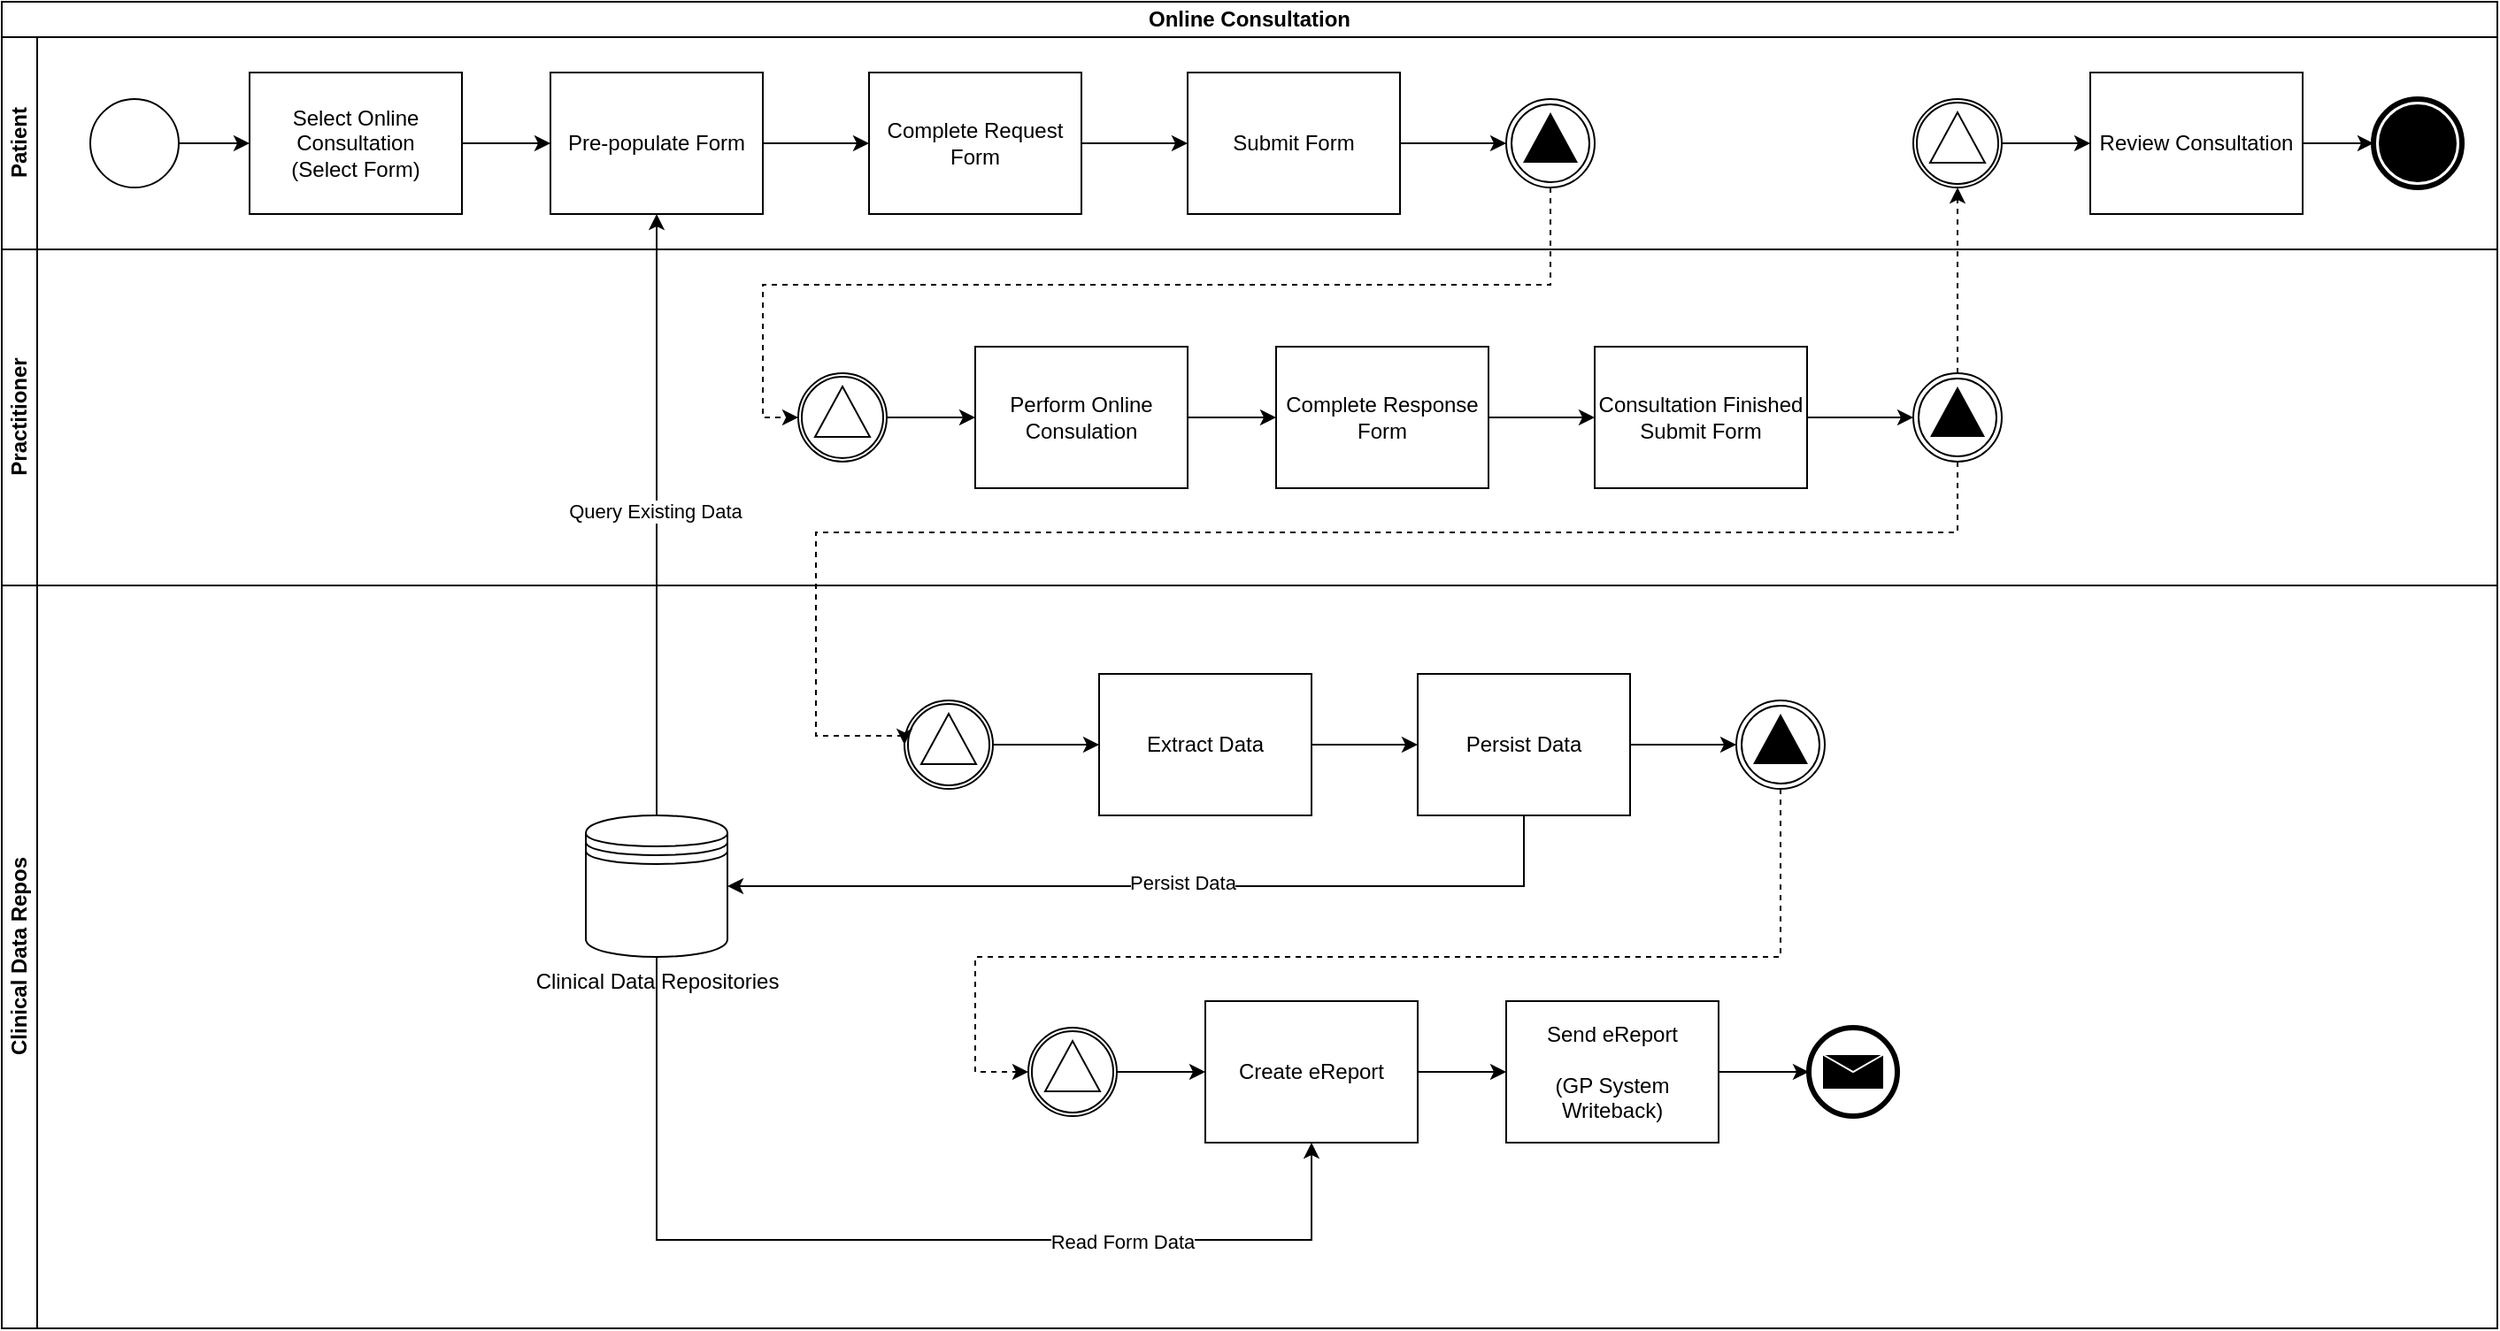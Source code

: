<mxfile version="26.0.16">
  <diagram name="Page-1" id="VNtHVa_nBxqI6XxGFiw2">
    <mxGraphModel grid="1" page="1" gridSize="10" guides="1" tooltips="1" connect="1" arrows="1" fold="1" pageScale="1" pageWidth="827" pageHeight="1169" math="0" shadow="0">
      <root>
        <mxCell id="0" />
        <mxCell id="1" parent="0" />
        <mxCell id="HTADRDToEBWl2uzCXdgg-1" value="Online Consultation" style="swimlane;html=1;childLayout=stackLayout;resizeParent=1;resizeParentMax=0;horizontal=1;startSize=20;horizontalStack=0;whiteSpace=wrap;" vertex="1" parent="1">
          <mxGeometry x="170" y="70" width="1410" height="750" as="geometry" />
        </mxCell>
        <mxCell id="HTADRDToEBWl2uzCXdgg-2" value="Patient" style="swimlane;html=1;startSize=20;horizontal=0;" vertex="1" parent="HTADRDToEBWl2uzCXdgg-1">
          <mxGeometry y="20" width="1410" height="120" as="geometry" />
        </mxCell>
        <mxCell id="HTADRDToEBWl2uzCXdgg-7" style="edgeStyle=orthogonalEdgeStyle;rounded=0;orthogonalLoop=1;jettySize=auto;html=1;" edge="1" parent="HTADRDToEBWl2uzCXdgg-2" source="HTADRDToEBWl2uzCXdgg-5" target="HTADRDToEBWl2uzCXdgg-6">
          <mxGeometry relative="1" as="geometry" />
        </mxCell>
        <mxCell id="HTADRDToEBWl2uzCXdgg-5" value="" style="points=[[0.145,0.145,0],[0.5,0,0],[0.855,0.145,0],[1,0.5,0],[0.855,0.855,0],[0.5,1,0],[0.145,0.855,0],[0,0.5,0]];shape=mxgraph.bpmn.event;html=1;verticalLabelPosition=bottom;labelBackgroundColor=#ffffff;verticalAlign=top;align=center;perimeter=ellipsePerimeter;outlineConnect=0;aspect=fixed;outline=standard;symbol=general;" vertex="1" parent="HTADRDToEBWl2uzCXdgg-2">
          <mxGeometry x="50" y="35" width="50" height="50" as="geometry" />
        </mxCell>
        <mxCell id="HTADRDToEBWl2uzCXdgg-6" value="Select Online Consultation&lt;br&gt;(Select Form)" style="points=[[0.25,0,0],[0.5,0,0],[0.75,0,0],[1,0.25,0],[1,0.5,0],[1,0.75,0],[0.75,1,0],[0.5,1,0],[0.25,1,0],[0,0.75,0],[0,0.5,0],[0,0.25,0]];shape=mxgraph.bpmn.task2;whiteSpace=wrap;rectStyle=rounded;size=10;html=1;container=1;expand=0;collapsible=0;taskMarker=user;" vertex="1" parent="HTADRDToEBWl2uzCXdgg-2">
          <mxGeometry x="140" y="20" width="120" height="80" as="geometry" />
        </mxCell>
        <mxCell id="HTADRDToEBWl2uzCXdgg-8" value="Pre-populate Form" style="points=[[0.25,0,0],[0.5,0,0],[0.75,0,0],[1,0.25,0],[1,0.5,0],[1,0.75,0],[0.75,1,0],[0.5,1,0],[0.25,1,0],[0,0.75,0],[0,0.5,0],[0,0.25,0]];shape=mxgraph.bpmn.task2;whiteSpace=wrap;rectStyle=rounded;size=10;html=1;container=1;expand=0;collapsible=0;taskMarker=service;" vertex="1" parent="HTADRDToEBWl2uzCXdgg-2">
          <mxGeometry x="310" y="20" width="120" height="80" as="geometry" />
        </mxCell>
        <mxCell id="HTADRDToEBWl2uzCXdgg-9" style="edgeStyle=orthogonalEdgeStyle;rounded=0;orthogonalLoop=1;jettySize=auto;html=1;entryX=0;entryY=0.5;entryDx=0;entryDy=0;entryPerimeter=0;" edge="1" parent="HTADRDToEBWl2uzCXdgg-2" source="HTADRDToEBWl2uzCXdgg-6" target="HTADRDToEBWl2uzCXdgg-8">
          <mxGeometry relative="1" as="geometry" />
        </mxCell>
        <mxCell id="HTADRDToEBWl2uzCXdgg-16" style="edgeStyle=orthogonalEdgeStyle;rounded=0;orthogonalLoop=1;jettySize=auto;html=1;" edge="1" parent="HTADRDToEBWl2uzCXdgg-2" source="HTADRDToEBWl2uzCXdgg-13" target="HTADRDToEBWl2uzCXdgg-15">
          <mxGeometry relative="1" as="geometry" />
        </mxCell>
        <mxCell id="HTADRDToEBWl2uzCXdgg-13" value="Complete Request Form" style="points=[[0.25,0,0],[0.5,0,0],[0.75,0,0],[1,0.25,0],[1,0.5,0],[1,0.75,0],[0.75,1,0],[0.5,1,0],[0.25,1,0],[0,0.75,0],[0,0.5,0],[0,0.25,0]];shape=mxgraph.bpmn.task2;whiteSpace=wrap;rectStyle=rounded;size=10;html=1;container=1;expand=0;collapsible=0;taskMarker=user;" vertex="1" parent="HTADRDToEBWl2uzCXdgg-2">
          <mxGeometry x="490" y="20" width="120" height="80" as="geometry" />
        </mxCell>
        <mxCell id="HTADRDToEBWl2uzCXdgg-14" style="edgeStyle=orthogonalEdgeStyle;rounded=0;orthogonalLoop=1;jettySize=auto;html=1;entryX=0;entryY=0.5;entryDx=0;entryDy=0;entryPerimeter=0;" edge="1" parent="HTADRDToEBWl2uzCXdgg-2" source="HTADRDToEBWl2uzCXdgg-8" target="HTADRDToEBWl2uzCXdgg-13">
          <mxGeometry relative="1" as="geometry" />
        </mxCell>
        <mxCell id="HTADRDToEBWl2uzCXdgg-15" value="Submit Form" style="points=[[0.25,0,0],[0.5,0,0],[0.75,0,0],[1,0.25,0],[1,0.5,0],[1,0.75,0],[0.75,1,0],[0.5,1,0],[0.25,1,0],[0,0.75,0],[0,0.5,0],[0,0.25,0]];shape=mxgraph.bpmn.task2;whiteSpace=wrap;rectStyle=rounded;size=10;html=1;container=1;expand=0;collapsible=0;taskMarker=user;" vertex="1" parent="HTADRDToEBWl2uzCXdgg-2">
          <mxGeometry x="670" y="20" width="120" height="80" as="geometry" />
        </mxCell>
        <mxCell id="HTADRDToEBWl2uzCXdgg-17" value="" style="points=[[0.145,0.145,0],[0.5,0,0],[0.855,0.145,0],[1,0.5,0],[0.855,0.855,0],[0.5,1,0],[0.145,0.855,0],[0,0.5,0]];shape=mxgraph.bpmn.event;html=1;verticalLabelPosition=bottom;labelBackgroundColor=#ffffff;verticalAlign=top;align=center;perimeter=ellipsePerimeter;outlineConnect=0;aspect=fixed;outline=throwing;symbol=signal;" vertex="1" parent="HTADRDToEBWl2uzCXdgg-2">
          <mxGeometry x="850" y="35" width="50" height="50" as="geometry" />
        </mxCell>
        <mxCell id="HTADRDToEBWl2uzCXdgg-18" style="edgeStyle=orthogonalEdgeStyle;rounded=0;orthogonalLoop=1;jettySize=auto;html=1;entryX=0;entryY=0.5;entryDx=0;entryDy=0;entryPerimeter=0;" edge="1" parent="HTADRDToEBWl2uzCXdgg-2" source="HTADRDToEBWl2uzCXdgg-15" target="HTADRDToEBWl2uzCXdgg-17">
          <mxGeometry relative="1" as="geometry" />
        </mxCell>
        <mxCell id="HTADRDToEBWl2uzCXdgg-52" style="edgeStyle=orthogonalEdgeStyle;rounded=0;orthogonalLoop=1;jettySize=auto;html=1;" edge="1" parent="HTADRDToEBWl2uzCXdgg-2" source="HTADRDToEBWl2uzCXdgg-47" target="HTADRDToEBWl2uzCXdgg-48">
          <mxGeometry relative="1" as="geometry" />
        </mxCell>
        <mxCell id="HTADRDToEBWl2uzCXdgg-47" value="" style="points=[[0.145,0.145,0],[0.5,0,0],[0.855,0.145,0],[1,0.5,0],[0.855,0.855,0],[0.5,1,0],[0.145,0.855,0],[0,0.5,0]];shape=mxgraph.bpmn.event;html=1;verticalLabelPosition=bottom;labelBackgroundColor=#ffffff;verticalAlign=top;align=center;perimeter=ellipsePerimeter;outlineConnect=0;aspect=fixed;outline=catching;symbol=signal;" vertex="1" parent="HTADRDToEBWl2uzCXdgg-2">
          <mxGeometry x="1080" y="35" width="50" height="50" as="geometry" />
        </mxCell>
        <mxCell id="HTADRDToEBWl2uzCXdgg-48" value="Review Consultation" style="points=[[0.25,0,0],[0.5,0,0],[0.75,0,0],[1,0.25,0],[1,0.5,0],[1,0.75,0],[0.75,1,0],[0.5,1,0],[0.25,1,0],[0,0.75,0],[0,0.5,0],[0,0.25,0]];shape=mxgraph.bpmn.task2;whiteSpace=wrap;rectStyle=rounded;size=10;html=1;container=1;expand=0;collapsible=0;taskMarker=user;" vertex="1" parent="HTADRDToEBWl2uzCXdgg-2">
          <mxGeometry x="1180" y="20" width="120" height="80" as="geometry" />
        </mxCell>
        <mxCell id="HTADRDToEBWl2uzCXdgg-51" value="" style="points=[[0.145,0.145,0],[0.5,0,0],[0.855,0.145,0],[1,0.5,0],[0.855,0.855,0],[0.5,1,0],[0.145,0.855,0],[0,0.5,0]];shape=mxgraph.bpmn.event;html=1;verticalLabelPosition=bottom;labelBackgroundColor=#ffffff;verticalAlign=top;align=center;perimeter=ellipsePerimeter;outlineConnect=0;aspect=fixed;outline=end;symbol=terminate;" vertex="1" parent="HTADRDToEBWl2uzCXdgg-2">
          <mxGeometry x="1340" y="35" width="50" height="50" as="geometry" />
        </mxCell>
        <mxCell id="HTADRDToEBWl2uzCXdgg-53" style="edgeStyle=orthogonalEdgeStyle;rounded=0;orthogonalLoop=1;jettySize=auto;html=1;entryX=0;entryY=0.5;entryDx=0;entryDy=0;entryPerimeter=0;" edge="1" parent="HTADRDToEBWl2uzCXdgg-2" source="HTADRDToEBWl2uzCXdgg-48" target="HTADRDToEBWl2uzCXdgg-51">
          <mxGeometry relative="1" as="geometry" />
        </mxCell>
        <mxCell id="HTADRDToEBWl2uzCXdgg-3" value="Practitioner" style="swimlane;html=1;startSize=20;horizontal=0;" vertex="1" parent="HTADRDToEBWl2uzCXdgg-1">
          <mxGeometry y="140" width="1410" height="190" as="geometry" />
        </mxCell>
        <mxCell id="HTADRDToEBWl2uzCXdgg-19" value="" style="points=[[0.145,0.145,0],[0.5,0,0],[0.855,0.145,0],[1,0.5,0],[0.855,0.855,0],[0.5,1,0],[0.145,0.855,0],[0,0.5,0]];shape=mxgraph.bpmn.event;html=1;verticalLabelPosition=bottom;labelBackgroundColor=#ffffff;verticalAlign=top;align=center;perimeter=ellipsePerimeter;outlineConnect=0;aspect=fixed;outline=catching;symbol=signal;" vertex="1" parent="HTADRDToEBWl2uzCXdgg-3">
          <mxGeometry x="450" y="70" width="50" height="50" as="geometry" />
        </mxCell>
        <mxCell id="HTADRDToEBWl2uzCXdgg-23" style="edgeStyle=orthogonalEdgeStyle;rounded=0;orthogonalLoop=1;jettySize=auto;html=1;" edge="1" parent="HTADRDToEBWl2uzCXdgg-3" source="HTADRDToEBWl2uzCXdgg-20" target="HTADRDToEBWl2uzCXdgg-22">
          <mxGeometry relative="1" as="geometry" />
        </mxCell>
        <mxCell id="HTADRDToEBWl2uzCXdgg-20" value="Perform Online Consulation" style="points=[[0.25,0,0],[0.5,0,0],[0.75,0,0],[1,0.25,0],[1,0.5,0],[1,0.75,0],[0.75,1,0],[0.5,1,0],[0.25,1,0],[0,0.75,0],[0,0.5,0],[0,0.25,0]];shape=mxgraph.bpmn.task2;whiteSpace=wrap;rectStyle=rounded;size=10;html=1;container=1;expand=0;collapsible=0;taskMarker=user;" vertex="1" parent="HTADRDToEBWl2uzCXdgg-3">
          <mxGeometry x="550" y="55" width="120" height="80" as="geometry" />
        </mxCell>
        <mxCell id="HTADRDToEBWl2uzCXdgg-21" style="edgeStyle=orthogonalEdgeStyle;rounded=0;orthogonalLoop=1;jettySize=auto;html=1;entryX=0;entryY=0.5;entryDx=0;entryDy=0;entryPerimeter=0;" edge="1" parent="HTADRDToEBWl2uzCXdgg-3" source="HTADRDToEBWl2uzCXdgg-19" target="HTADRDToEBWl2uzCXdgg-20">
          <mxGeometry relative="1" as="geometry" />
        </mxCell>
        <mxCell id="HTADRDToEBWl2uzCXdgg-25" style="edgeStyle=orthogonalEdgeStyle;rounded=0;orthogonalLoop=1;jettySize=auto;html=1;" edge="1" parent="HTADRDToEBWl2uzCXdgg-3" source="HTADRDToEBWl2uzCXdgg-22" target="HTADRDToEBWl2uzCXdgg-24">
          <mxGeometry relative="1" as="geometry" />
        </mxCell>
        <mxCell id="HTADRDToEBWl2uzCXdgg-22" value="Complete Response Form" style="points=[[0.25,0,0],[0.5,0,0],[0.75,0,0],[1,0.25,0],[1,0.5,0],[1,0.75,0],[0.75,1,0],[0.5,1,0],[0.25,1,0],[0,0.75,0],[0,0.5,0],[0,0.25,0]];shape=mxgraph.bpmn.task2;whiteSpace=wrap;rectStyle=rounded;size=10;html=1;container=1;expand=0;collapsible=0;taskMarker=user;" vertex="1" parent="HTADRDToEBWl2uzCXdgg-3">
          <mxGeometry x="720" y="55" width="120" height="80" as="geometry" />
        </mxCell>
        <mxCell id="HTADRDToEBWl2uzCXdgg-24" value="Consultation Finished&lt;br&gt;Submit Form" style="points=[[0.25,0,0],[0.5,0,0],[0.75,0,0],[1,0.25,0],[1,0.5,0],[1,0.75,0],[0.75,1,0],[0.5,1,0],[0.25,1,0],[0,0.75,0],[0,0.5,0],[0,0.25,0]];shape=mxgraph.bpmn.task2;whiteSpace=wrap;rectStyle=rounded;size=10;html=1;container=1;expand=0;collapsible=0;taskMarker=user;" vertex="1" parent="HTADRDToEBWl2uzCXdgg-3">
          <mxGeometry x="900" y="55" width="120" height="80" as="geometry" />
        </mxCell>
        <mxCell id="HTADRDToEBWl2uzCXdgg-27" value="" style="points=[[0.145,0.145,0],[0.5,0,0],[0.855,0.145,0],[1,0.5,0],[0.855,0.855,0],[0.5,1,0],[0.145,0.855,0],[0,0.5,0]];shape=mxgraph.bpmn.event;html=1;verticalLabelPosition=bottom;labelBackgroundColor=#ffffff;verticalAlign=top;align=center;perimeter=ellipsePerimeter;outlineConnect=0;aspect=fixed;outline=throwing;symbol=signal;" vertex="1" parent="HTADRDToEBWl2uzCXdgg-3">
          <mxGeometry x="1080" y="70" width="50" height="50" as="geometry" />
        </mxCell>
        <mxCell id="HTADRDToEBWl2uzCXdgg-28" style="edgeStyle=orthogonalEdgeStyle;rounded=0;orthogonalLoop=1;jettySize=auto;html=1;entryX=0;entryY=0.5;entryDx=0;entryDy=0;entryPerimeter=0;" edge="1" parent="HTADRDToEBWl2uzCXdgg-3" source="HTADRDToEBWl2uzCXdgg-24" target="HTADRDToEBWl2uzCXdgg-27">
          <mxGeometry relative="1" as="geometry" />
        </mxCell>
        <mxCell id="HTADRDToEBWl2uzCXdgg-11" style="edgeStyle=orthogonalEdgeStyle;rounded=0;orthogonalLoop=1;jettySize=auto;html=1;" edge="1" parent="HTADRDToEBWl2uzCXdgg-1" source="HTADRDToEBWl2uzCXdgg-10" target="HTADRDToEBWl2uzCXdgg-8">
          <mxGeometry relative="1" as="geometry" />
        </mxCell>
        <mxCell id="HTADRDToEBWl2uzCXdgg-12" value="Query Existing Data" style="edgeLabel;html=1;align=center;verticalAlign=middle;resizable=0;points=[];" connectable="0" vertex="1" parent="HTADRDToEBWl2uzCXdgg-11">
          <mxGeometry x="0.013" y="1" relative="1" as="geometry">
            <mxPoint as="offset" />
          </mxGeometry>
        </mxCell>
        <mxCell id="HTADRDToEBWl2uzCXdgg-4" value="Clinical Data Repos" style="swimlane;html=1;startSize=20;horizontal=0;" vertex="1" parent="HTADRDToEBWl2uzCXdgg-1">
          <mxGeometry y="330" width="1410" height="420" as="geometry" />
        </mxCell>
        <mxCell id="HTADRDToEBWl2uzCXdgg-10" value="Clinical Data Repositories" style="shape=datastore;html=1;labelPosition=center;verticalLabelPosition=bottom;align=center;verticalAlign=top;" vertex="1" parent="HTADRDToEBWl2uzCXdgg-4">
          <mxGeometry x="330" y="130" width="80" height="80" as="geometry" />
        </mxCell>
        <mxCell id="HTADRDToEBWl2uzCXdgg-31" style="edgeStyle=orthogonalEdgeStyle;rounded=0;orthogonalLoop=1;jettySize=auto;html=1;" edge="1" parent="HTADRDToEBWl2uzCXdgg-4" source="HTADRDToEBWl2uzCXdgg-29" target="HTADRDToEBWl2uzCXdgg-30">
          <mxGeometry relative="1" as="geometry" />
        </mxCell>
        <mxCell id="HTADRDToEBWl2uzCXdgg-29" value="" style="points=[[0.145,0.145,0],[0.5,0,0],[0.855,0.145,0],[1,0.5,0],[0.855,0.855,0],[0.5,1,0],[0.145,0.855,0],[0,0.5,0]];shape=mxgraph.bpmn.event;html=1;verticalLabelPosition=bottom;labelBackgroundColor=#ffffff;verticalAlign=top;align=center;perimeter=ellipsePerimeter;outlineConnect=0;aspect=fixed;outline=catching;symbol=signal;" vertex="1" parent="HTADRDToEBWl2uzCXdgg-4">
          <mxGeometry x="510" y="65" width="50" height="50" as="geometry" />
        </mxCell>
        <mxCell id="HTADRDToEBWl2uzCXdgg-33" style="edgeStyle=orthogonalEdgeStyle;rounded=0;orthogonalLoop=1;jettySize=auto;html=1;" edge="1" parent="HTADRDToEBWl2uzCXdgg-4" source="HTADRDToEBWl2uzCXdgg-30" target="HTADRDToEBWl2uzCXdgg-32">
          <mxGeometry relative="1" as="geometry" />
        </mxCell>
        <mxCell id="HTADRDToEBWl2uzCXdgg-30" value="Extract Data" style="points=[[0.25,0,0],[0.5,0,0],[0.75,0,0],[1,0.25,0],[1,0.5,0],[1,0.75,0],[0.75,1,0],[0.5,1,0],[0.25,1,0],[0,0.75,0],[0,0.5,0],[0,0.25,0]];shape=mxgraph.bpmn.task2;whiteSpace=wrap;rectStyle=rounded;size=10;html=1;container=1;expand=0;collapsible=0;taskMarker=service;" vertex="1" parent="HTADRDToEBWl2uzCXdgg-4">
          <mxGeometry x="620" y="50" width="120" height="80" as="geometry" />
        </mxCell>
        <mxCell id="HTADRDToEBWl2uzCXdgg-35" style="edgeStyle=orthogonalEdgeStyle;rounded=0;orthogonalLoop=1;jettySize=auto;html=1;" edge="1" parent="HTADRDToEBWl2uzCXdgg-4" source="HTADRDToEBWl2uzCXdgg-32" target="HTADRDToEBWl2uzCXdgg-34">
          <mxGeometry relative="1" as="geometry" />
        </mxCell>
        <mxCell id="HTADRDToEBWl2uzCXdgg-37" style="edgeStyle=orthogonalEdgeStyle;rounded=0;orthogonalLoop=1;jettySize=auto;html=1;entryX=1;entryY=0.5;entryDx=0;entryDy=0;" edge="1" parent="HTADRDToEBWl2uzCXdgg-4" source="HTADRDToEBWl2uzCXdgg-32" target="HTADRDToEBWl2uzCXdgg-10">
          <mxGeometry relative="1" as="geometry">
            <Array as="points">
              <mxPoint x="860" y="170" />
            </Array>
          </mxGeometry>
        </mxCell>
        <mxCell id="HTADRDToEBWl2uzCXdgg-38" value="Persist Data" style="edgeLabel;html=1;align=center;verticalAlign=middle;resizable=0;points=[];" connectable="0" vertex="1" parent="HTADRDToEBWl2uzCXdgg-37">
          <mxGeometry x="-0.049" y="-2" relative="1" as="geometry">
            <mxPoint as="offset" />
          </mxGeometry>
        </mxCell>
        <mxCell id="HTADRDToEBWl2uzCXdgg-32" value="Persist Data" style="points=[[0.25,0,0],[0.5,0,0],[0.75,0,0],[1,0.25,0],[1,0.5,0],[1,0.75,0],[0.75,1,0],[0.5,1,0],[0.25,1,0],[0,0.75,0],[0,0.5,0],[0,0.25,0]];shape=mxgraph.bpmn.task2;whiteSpace=wrap;rectStyle=rounded;size=10;html=1;container=1;expand=0;collapsible=0;taskMarker=service;" vertex="1" parent="HTADRDToEBWl2uzCXdgg-4">
          <mxGeometry x="800" y="50" width="120" height="80" as="geometry" />
        </mxCell>
        <mxCell id="HTADRDToEBWl2uzCXdgg-34" value="" style="points=[[0.145,0.145,0],[0.5,0,0],[0.855,0.145,0],[1,0.5,0],[0.855,0.855,0],[0.5,1,0],[0.145,0.855,0],[0,0.5,0]];shape=mxgraph.bpmn.event;html=1;verticalLabelPosition=bottom;labelBackgroundColor=#ffffff;verticalAlign=top;align=center;perimeter=ellipsePerimeter;outlineConnect=0;aspect=fixed;outline=throwing;symbol=signal;" vertex="1" parent="HTADRDToEBWl2uzCXdgg-4">
          <mxGeometry x="980" y="65" width="50" height="50" as="geometry" />
        </mxCell>
        <mxCell id="HTADRDToEBWl2uzCXdgg-42" style="edgeStyle=orthogonalEdgeStyle;rounded=0;orthogonalLoop=1;jettySize=auto;html=1;" edge="1" parent="HTADRDToEBWl2uzCXdgg-4" source="HTADRDToEBWl2uzCXdgg-39" target="HTADRDToEBWl2uzCXdgg-41">
          <mxGeometry relative="1" as="geometry" />
        </mxCell>
        <mxCell id="HTADRDToEBWl2uzCXdgg-39" value="" style="points=[[0.145,0.145,0],[0.5,0,0],[0.855,0.145,0],[1,0.5,0],[0.855,0.855,0],[0.5,1,0],[0.145,0.855,0],[0,0.5,0]];shape=mxgraph.bpmn.event;html=1;verticalLabelPosition=bottom;labelBackgroundColor=#ffffff;verticalAlign=top;align=center;perimeter=ellipsePerimeter;outlineConnect=0;aspect=fixed;outline=catching;symbol=signal;" vertex="1" parent="HTADRDToEBWl2uzCXdgg-4">
          <mxGeometry x="580" y="250" width="50" height="50" as="geometry" />
        </mxCell>
        <mxCell id="HTADRDToEBWl2uzCXdgg-40" style="edgeStyle=orthogonalEdgeStyle;rounded=0;orthogonalLoop=1;jettySize=auto;html=1;entryX=0;entryY=0.5;entryDx=0;entryDy=0;entryPerimeter=0;dashed=1;" edge="1" parent="HTADRDToEBWl2uzCXdgg-4" source="HTADRDToEBWl2uzCXdgg-34" target="HTADRDToEBWl2uzCXdgg-39">
          <mxGeometry relative="1" as="geometry">
            <Array as="points">
              <mxPoint x="1005" y="210" />
              <mxPoint x="550" y="210" />
              <mxPoint x="550" y="275" />
            </Array>
          </mxGeometry>
        </mxCell>
        <mxCell id="HTADRDToEBWl2uzCXdgg-44" style="edgeStyle=orthogonalEdgeStyle;rounded=0;orthogonalLoop=1;jettySize=auto;html=1;" edge="1" parent="HTADRDToEBWl2uzCXdgg-4" source="HTADRDToEBWl2uzCXdgg-41" target="HTADRDToEBWl2uzCXdgg-43">
          <mxGeometry relative="1" as="geometry" />
        </mxCell>
        <mxCell id="HTADRDToEBWl2uzCXdgg-41" value="Create eReport" style="points=[[0.25,0,0],[0.5,0,0],[0.75,0,0],[1,0.25,0],[1,0.5,0],[1,0.75,0],[0.75,1,0],[0.5,1,0],[0.25,1,0],[0,0.75,0],[0,0.5,0],[0,0.25,0]];shape=mxgraph.bpmn.task2;whiteSpace=wrap;rectStyle=rounded;size=10;html=1;container=1;expand=0;collapsible=0;taskMarker=service;" vertex="1" parent="HTADRDToEBWl2uzCXdgg-4">
          <mxGeometry x="680" y="235" width="120" height="80" as="geometry" />
        </mxCell>
        <mxCell id="HTADRDToEBWl2uzCXdgg-43" value="Send eReport&lt;br&gt;&lt;br&gt;(GP System Writeback)" style="points=[[0.25,0,0],[0.5,0,0],[0.75,0,0],[1,0.25,0],[1,0.5,0],[1,0.75,0],[0.75,1,0],[0.5,1,0],[0.25,1,0],[0,0.75,0],[0,0.5,0],[0,0.25,0]];shape=mxgraph.bpmn.task2;whiteSpace=wrap;rectStyle=rounded;size=10;html=1;container=1;expand=0;collapsible=0;taskMarker=send;" vertex="1" parent="HTADRDToEBWl2uzCXdgg-4">
          <mxGeometry x="850" y="235" width="120" height="80" as="geometry" />
        </mxCell>
        <mxCell id="HTADRDToEBWl2uzCXdgg-45" value="" style="points=[[0.145,0.145,0],[0.5,0,0],[0.855,0.145,0],[1,0.5,0],[0.855,0.855,0],[0.5,1,0],[0.145,0.855,0],[0,0.5,0]];shape=mxgraph.bpmn.event;html=1;verticalLabelPosition=bottom;labelBackgroundColor=#ffffff;verticalAlign=top;align=center;perimeter=ellipsePerimeter;outlineConnect=0;aspect=fixed;outline=end;symbol=message;" vertex="1" parent="HTADRDToEBWl2uzCXdgg-4">
          <mxGeometry x="1021" y="250" width="50" height="50" as="geometry" />
        </mxCell>
        <mxCell id="HTADRDToEBWl2uzCXdgg-46" style="edgeStyle=orthogonalEdgeStyle;rounded=0;orthogonalLoop=1;jettySize=auto;html=1;entryX=0;entryY=0.5;entryDx=0;entryDy=0;entryPerimeter=0;" edge="1" parent="HTADRDToEBWl2uzCXdgg-4" source="HTADRDToEBWl2uzCXdgg-43" target="HTADRDToEBWl2uzCXdgg-45">
          <mxGeometry relative="1" as="geometry" />
        </mxCell>
        <mxCell id="HTADRDToEBWl2uzCXdgg-54" style="edgeStyle=orthogonalEdgeStyle;rounded=0;orthogonalLoop=1;jettySize=auto;html=1;entryX=0.5;entryY=1;entryDx=0;entryDy=0;entryPerimeter=0;" edge="1" parent="HTADRDToEBWl2uzCXdgg-4" source="HTADRDToEBWl2uzCXdgg-10" target="HTADRDToEBWl2uzCXdgg-41">
          <mxGeometry relative="1" as="geometry">
            <Array as="points">
              <mxPoint x="370" y="370" />
              <mxPoint x="740" y="370" />
            </Array>
          </mxGeometry>
        </mxCell>
        <mxCell id="HTADRDToEBWl2uzCXdgg-55" value="Read Form Data" style="edgeLabel;html=1;align=center;verticalAlign=middle;resizable=0;points=[];" connectable="0" vertex="1" parent="HTADRDToEBWl2uzCXdgg-54">
          <mxGeometry x="0.446" y="-1" relative="1" as="geometry">
            <mxPoint as="offset" />
          </mxGeometry>
        </mxCell>
        <mxCell id="HTADRDToEBWl2uzCXdgg-26" style="edgeStyle=orthogonalEdgeStyle;rounded=0;orthogonalLoop=1;jettySize=auto;html=1;entryX=0;entryY=0.5;entryDx=0;entryDy=0;entryPerimeter=0;dashed=1;" edge="1" parent="HTADRDToEBWl2uzCXdgg-1" source="HTADRDToEBWl2uzCXdgg-17" target="HTADRDToEBWl2uzCXdgg-19">
          <mxGeometry relative="1" as="geometry">
            <Array as="points">
              <mxPoint x="875" y="160" />
              <mxPoint x="430" y="160" />
              <mxPoint x="430" y="235" />
            </Array>
          </mxGeometry>
        </mxCell>
        <mxCell id="HTADRDToEBWl2uzCXdgg-36" style="edgeStyle=orthogonalEdgeStyle;rounded=0;orthogonalLoop=1;jettySize=auto;html=1;entryX=0;entryY=0.5;entryDx=0;entryDy=0;entryPerimeter=0;dashed=1;" edge="1" parent="HTADRDToEBWl2uzCXdgg-1" source="HTADRDToEBWl2uzCXdgg-27" target="HTADRDToEBWl2uzCXdgg-29">
          <mxGeometry relative="1" as="geometry">
            <Array as="points">
              <mxPoint x="1105" y="300" />
              <mxPoint x="460" y="300" />
              <mxPoint x="460" y="415" />
            </Array>
          </mxGeometry>
        </mxCell>
        <mxCell id="HTADRDToEBWl2uzCXdgg-49" style="edgeStyle=orthogonalEdgeStyle;rounded=0;orthogonalLoop=1;jettySize=auto;html=1;dashed=1;" edge="1" parent="HTADRDToEBWl2uzCXdgg-1" source="HTADRDToEBWl2uzCXdgg-27" target="HTADRDToEBWl2uzCXdgg-47">
          <mxGeometry relative="1" as="geometry" />
        </mxCell>
      </root>
    </mxGraphModel>
  </diagram>
</mxfile>
